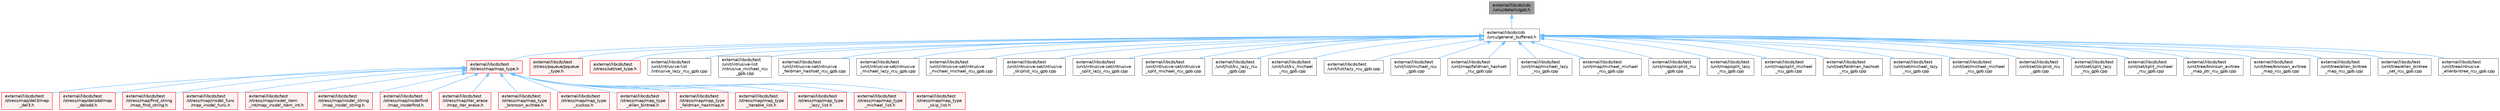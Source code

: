 digraph "external/libcds/cds/urcu/details/gpb.h"
{
 // LATEX_PDF_SIZE
  bgcolor="transparent";
  edge [fontname=Helvetica,fontsize=10,labelfontname=Helvetica,labelfontsize=10];
  node [fontname=Helvetica,fontsize=10,shape=box,height=0.2,width=0.4];
  Node1 [id="Node000001",label="external/libcds/cds\l/urcu/details/gpb.h",height=0.2,width=0.4,color="gray40", fillcolor="grey60", style="filled", fontcolor="black",tooltip=" "];
  Node1 -> Node2 [id="edge1_Node000001_Node000002",dir="back",color="steelblue1",style="solid",tooltip=" "];
  Node2 [id="Node000002",label="external/libcds/cds\l/urcu/general_buffered.h",height=0.2,width=0.4,color="grey40", fillcolor="white", style="filled",URL="$general__buffered_8h.html",tooltip=" "];
  Node2 -> Node3 [id="edge2_Node000002_Node000003",dir="back",color="steelblue1",style="solid",tooltip=" "];
  Node3 [id="Node000003",label="external/libcds/test\l/stress/map/map_type.h",height=0.2,width=0.4,color="red", fillcolor="#FFF0F0", style="filled",URL="$map__type_8h.html",tooltip=" "];
  Node3 -> Node4 [id="edge3_Node000003_Node000004",dir="back",color="steelblue1",style="solid",tooltip=" "];
  Node4 [id="Node000004",label="external/libcds/test\l/stress/map/del3/map\l_del3.h",height=0.2,width=0.4,color="red", fillcolor="#FFF0F0", style="filled",URL="$map__del3_8h.html",tooltip=" "];
  Node3 -> Node13 [id="edge4_Node000003_Node000013",dir="back",color="steelblue1",style="solid",tooltip=" "];
  Node13 [id="Node000013",label="external/libcds/test\l/stress/map/delodd/map\l_delodd.h",height=0.2,width=0.4,color="red", fillcolor="#FFF0F0", style="filled",URL="$map__delodd_8h.html",tooltip=" "];
  Node3 -> Node22 [id="edge5_Node000003_Node000022",dir="back",color="steelblue1",style="solid",tooltip=" "];
  Node22 [id="Node000022",label="external/libcds/test\l/stress/map/find_string\l/map_find_string.h",height=0.2,width=0.4,color="red", fillcolor="#FFF0F0", style="filled",URL="$map__find__string_8h.html",tooltip=" "];
  Node3 -> Node33 [id="edge6_Node000003_Node000033",dir="back",color="steelblue1",style="solid",tooltip=" "];
  Node33 [id="Node000033",label="external/libcds/test\l/stress/map/insdel_func\l/map_insdel_func.h",height=0.2,width=0.4,color="red", fillcolor="#FFF0F0", style="filled",URL="$map__insdel__func_8h.html",tooltip=" "];
  Node3 -> Node43 [id="edge7_Node000003_Node000043",dir="back",color="steelblue1",style="solid",tooltip=" "];
  Node43 [id="Node000043",label="external/libcds/test\l/stress/map/insdel_item\l_int/map_insdel_item_int.h",height=0.2,width=0.4,color="red", fillcolor="#FFF0F0", style="filled",URL="$map__insdel__item__int_8h.html",tooltip=" "];
  Node3 -> Node53 [id="edge8_Node000003_Node000053",dir="back",color="steelblue1",style="solid",tooltip=" "];
  Node53 [id="Node000053",label="external/libcds/test\l/stress/map/insdel_string\l/map_insdel_string.h",height=0.2,width=0.4,color="red", fillcolor="#FFF0F0", style="filled",URL="$map__insdel__string_8h.html",tooltip=" "];
  Node3 -> Node64 [id="edge9_Node000003_Node000064",dir="back",color="steelblue1",style="solid",tooltip=" "];
  Node64 [id="Node000064",label="external/libcds/test\l/stress/map/insdelfind\l/map_insdelfind.h",height=0.2,width=0.4,color="red", fillcolor="#FFF0F0", style="filled",URL="$map__insdelfind_8h.html",tooltip=" "];
  Node3 -> Node80 [id="edge10_Node000003_Node000080",dir="back",color="steelblue1",style="solid",tooltip=" "];
  Node80 [id="Node000080",label="external/libcds/test\l/stress/map/iter_erase\l/map_iter_erase.h",height=0.2,width=0.4,color="red", fillcolor="#FFF0F0", style="filled",URL="$map__iter__erase_8h.html",tooltip=" "];
  Node3 -> Node85 [id="edge11_Node000003_Node000085",dir="back",color="steelblue1",style="solid",tooltip=" "];
  Node85 [id="Node000085",label="external/libcds/test\l/stress/map/map_type\l_bronson_avltree.h",height=0.2,width=0.4,color="red", fillcolor="#FFF0F0", style="filled",URL="$map__type__bronson__avltree_8h.html",tooltip=" "];
  Node3 -> Node87 [id="edge12_Node000003_Node000087",dir="back",color="steelblue1",style="solid",tooltip=" "];
  Node87 [id="Node000087",label="external/libcds/test\l/stress/map/map_type\l_cuckoo.h",height=0.2,width=0.4,color="red", fillcolor="#FFF0F0", style="filled",URL="$map__type__cuckoo_8h.html",tooltip=" "];
  Node3 -> Node88 [id="edge13_Node000003_Node000088",dir="back",color="steelblue1",style="solid",tooltip=" "];
  Node88 [id="Node000088",label="external/libcds/test\l/stress/map/map_type\l_ellen_bintree.h",height=0.2,width=0.4,color="red", fillcolor="#FFF0F0", style="filled",URL="$map__type__ellen__bintree_8h.html",tooltip=" "];
  Node3 -> Node90 [id="edge14_Node000003_Node000090",dir="back",color="steelblue1",style="solid",tooltip=" "];
  Node90 [id="Node000090",label="external/libcds/test\l/stress/map/map_type\l_feldman_hashmap.h",height=0.2,width=0.4,color="red", fillcolor="#FFF0F0", style="filled",URL="$map__type__feldman__hashmap_8h.html",tooltip=" "];
  Node3 -> Node91 [id="edge15_Node000003_Node000091",dir="back",color="steelblue1",style="solid",tooltip=" "];
  Node91 [id="Node000091",label="external/libcds/test\l/stress/map/map_type\l_iterable_list.h",height=0.2,width=0.4,color="red", fillcolor="#FFF0F0", style="filled",URL="$map__type__iterable__list_8h.html",tooltip=" "];
  Node3 -> Node93 [id="edge16_Node000003_Node000093",dir="back",color="steelblue1",style="solid",tooltip=" "];
  Node93 [id="Node000093",label="external/libcds/test\l/stress/map/map_type\l_lazy_list.h",height=0.2,width=0.4,color="red", fillcolor="#FFF0F0", style="filled",URL="$map__type__lazy__list_8h.html",tooltip=" "];
  Node3 -> Node94 [id="edge17_Node000003_Node000094",dir="back",color="steelblue1",style="solid",tooltip=" "];
  Node94 [id="Node000094",label="external/libcds/test\l/stress/map/map_type\l_michael_list.h",height=0.2,width=0.4,color="red", fillcolor="#FFF0F0", style="filled",URL="$map__type__michael__list_8h.html",tooltip=" "];
  Node3 -> Node95 [id="edge18_Node000003_Node000095",dir="back",color="steelblue1",style="solid",tooltip=" "];
  Node95 [id="Node000095",label="external/libcds/test\l/stress/map/map_type\l_skip_list.h",height=0.2,width=0.4,color="red", fillcolor="#FFF0F0", style="filled",URL="$map__type__skip__list_8h.html",tooltip=" "];
  Node2 -> Node102 [id="edge19_Node000002_Node000102",dir="back",color="steelblue1",style="solid",tooltip=" "];
  Node102 [id="Node000102",label="external/libcds/test\l/stress/pqueue/pqueue\l_type.h",height=0.2,width=0.4,color="red", fillcolor="#FFF0F0", style="filled",URL="$pqueue__type_8h.html",tooltip=" "];
  Node2 -> Node106 [id="edge20_Node000002_Node000106",dir="back",color="steelblue1",style="solid",tooltip=" "];
  Node106 [id="Node000106",label="external/libcds/test\l/stress/set/set_type.h",height=0.2,width=0.4,color="red", fillcolor="#FFF0F0", style="filled",URL="$set__type_8h.html",tooltip=" "];
  Node2 -> Node178 [id="edge21_Node000002_Node000178",dir="back",color="steelblue1",style="solid",tooltip=" "];
  Node178 [id="Node000178",label="external/libcds/test\l/unit/intrusive-list\l/intrusive_lazy_rcu_gpb.cpp",height=0.2,width=0.4,color="grey40", fillcolor="white", style="filled",URL="$intrusive__lazy__rcu__gpb_8cpp.html",tooltip=" "];
  Node2 -> Node179 [id="edge22_Node000002_Node000179",dir="back",color="steelblue1",style="solid",tooltip=" "];
  Node179 [id="Node000179",label="external/libcds/test\l/unit/intrusive-list\l/intrusive_michael_rcu\l_gpb.cpp",height=0.2,width=0.4,color="grey40", fillcolor="white", style="filled",URL="$intrusive__michael__rcu__gpb_8cpp.html",tooltip=" "];
  Node2 -> Node180 [id="edge23_Node000002_Node000180",dir="back",color="steelblue1",style="solid",tooltip=" "];
  Node180 [id="Node000180",label="external/libcds/test\l/unit/intrusive-set/intrusive\l_feldman_hashset_rcu_gpb.cpp",height=0.2,width=0.4,color="grey40", fillcolor="white", style="filled",URL="$intrusive__feldman__hashset__rcu__gpb_8cpp.html",tooltip=" "];
  Node2 -> Node181 [id="edge24_Node000002_Node000181",dir="back",color="steelblue1",style="solid",tooltip=" "];
  Node181 [id="Node000181",label="external/libcds/test\l/unit/intrusive-set/intrusive\l_michael_lazy_rcu_gpb.cpp",height=0.2,width=0.4,color="grey40", fillcolor="white", style="filled",URL="$intrusive__michael__lazy__rcu__gpb_8cpp.html",tooltip=" "];
  Node2 -> Node182 [id="edge25_Node000002_Node000182",dir="back",color="steelblue1",style="solid",tooltip=" "];
  Node182 [id="Node000182",label="external/libcds/test\l/unit/intrusive-set/intrusive\l_michael_michael_rcu_gpb.cpp",height=0.2,width=0.4,color="grey40", fillcolor="white", style="filled",URL="$intrusive__michael__michael__rcu__gpb_8cpp.html",tooltip=" "];
  Node2 -> Node183 [id="edge26_Node000002_Node000183",dir="back",color="steelblue1",style="solid",tooltip=" "];
  Node183 [id="Node000183",label="external/libcds/test\l/unit/intrusive-set/intrusive\l_skiplist_rcu_gpb.cpp",height=0.2,width=0.4,color="grey40", fillcolor="white", style="filled",URL="$intrusive__skiplist__rcu__gpb_8cpp.html",tooltip=" "];
  Node2 -> Node184 [id="edge27_Node000002_Node000184",dir="back",color="steelblue1",style="solid",tooltip=" "];
  Node184 [id="Node000184",label="external/libcds/test\l/unit/intrusive-set/intrusive\l_split_lazy_rcu_gpb.cpp",height=0.2,width=0.4,color="grey40", fillcolor="white", style="filled",URL="$intrusive__split__lazy__rcu__gpb_8cpp.html",tooltip=" "];
  Node2 -> Node185 [id="edge28_Node000002_Node000185",dir="back",color="steelblue1",style="solid",tooltip=" "];
  Node185 [id="Node000185",label="external/libcds/test\l/unit/intrusive-set/intrusive\l_split_michael_rcu_gpb.cpp",height=0.2,width=0.4,color="grey40", fillcolor="white", style="filled",URL="$intrusive__split__michael__rcu__gpb_8cpp.html",tooltip=" "];
  Node2 -> Node186 [id="edge29_Node000002_Node000186",dir="back",color="steelblue1",style="solid",tooltip=" "];
  Node186 [id="Node000186",label="external/libcds/test\l/unit/list/kv_lazy_rcu\l_gpb.cpp",height=0.2,width=0.4,color="grey40", fillcolor="white", style="filled",URL="$kv__lazy__rcu__gpb_8cpp.html",tooltip=" "];
  Node2 -> Node187 [id="edge30_Node000002_Node000187",dir="back",color="steelblue1",style="solid",tooltip=" "];
  Node187 [id="Node000187",label="external/libcds/test\l/unit/list/kv_michael\l_rcu_gpb.cpp",height=0.2,width=0.4,color="grey40", fillcolor="white", style="filled",URL="$kv__michael__rcu__gpb_8cpp.html",tooltip=" "];
  Node2 -> Node188 [id="edge31_Node000002_Node000188",dir="back",color="steelblue1",style="solid",tooltip=" "];
  Node188 [id="Node000188",label="external/libcds/test\l/unit/list/lazy_rcu_gpb.cpp",height=0.2,width=0.4,color="grey40", fillcolor="white", style="filled",URL="$lazy__rcu__gpb_8cpp.html",tooltip=" "];
  Node2 -> Node189 [id="edge32_Node000002_Node000189",dir="back",color="steelblue1",style="solid",tooltip=" "];
  Node189 [id="Node000189",label="external/libcds/test\l/unit/list/michael_rcu\l_gpb.cpp",height=0.2,width=0.4,color="grey40", fillcolor="white", style="filled",URL="$michael__rcu__gpb_8cpp.html",tooltip=" "];
  Node2 -> Node190 [id="edge33_Node000002_Node000190",dir="back",color="steelblue1",style="solid",tooltip=" "];
  Node190 [id="Node000190",label="external/libcds/test\l/unit/map/feldman_hashset\l_rcu_gpb.cpp",height=0.2,width=0.4,color="grey40", fillcolor="white", style="filled",URL="$map_2feldman__hashset__rcu__gpb_8cpp.html",tooltip=" "];
  Node2 -> Node191 [id="edge34_Node000002_Node000191",dir="back",color="steelblue1",style="solid",tooltip=" "];
  Node191 [id="Node000191",label="external/libcds/test\l/unit/map/michael_lazy\l_rcu_gpb.cpp",height=0.2,width=0.4,color="grey40", fillcolor="white", style="filled",URL="$map_2michael__lazy__rcu__gpb_8cpp.html",tooltip=" "];
  Node2 -> Node192 [id="edge35_Node000002_Node000192",dir="back",color="steelblue1",style="solid",tooltip=" "];
  Node192 [id="Node000192",label="external/libcds/test\l/unit/map/michael_michael\l_rcu_gpb.cpp",height=0.2,width=0.4,color="grey40", fillcolor="white", style="filled",URL="$map_2michael__michael__rcu__gpb_8cpp.html",tooltip=" "];
  Node2 -> Node193 [id="edge36_Node000002_Node000193",dir="back",color="steelblue1",style="solid",tooltip=" "];
  Node193 [id="Node000193",label="external/libcds/test\l/unit/map/skiplist_rcu\l_gpb.cpp",height=0.2,width=0.4,color="grey40", fillcolor="white", style="filled",URL="$map_2skiplist__rcu__gpb_8cpp.html",tooltip=" "];
  Node2 -> Node194 [id="edge37_Node000002_Node000194",dir="back",color="steelblue1",style="solid",tooltip=" "];
  Node194 [id="Node000194",label="external/libcds/test\l/unit/map/split_lazy\l_rcu_gpb.cpp",height=0.2,width=0.4,color="grey40", fillcolor="white", style="filled",URL="$map_2split__lazy__rcu__gpb_8cpp.html",tooltip=" "];
  Node2 -> Node195 [id="edge38_Node000002_Node000195",dir="back",color="steelblue1",style="solid",tooltip=" "];
  Node195 [id="Node000195",label="external/libcds/test\l/unit/map/split_michael\l_rcu_gpb.cpp",height=0.2,width=0.4,color="grey40", fillcolor="white", style="filled",URL="$map_2split__michael__rcu__gpb_8cpp.html",tooltip=" "];
  Node2 -> Node196 [id="edge39_Node000002_Node000196",dir="back",color="steelblue1",style="solid",tooltip=" "];
  Node196 [id="Node000196",label="external/libcds/test\l/unit/set/feldman_hashset\l_rcu_gpb.cpp",height=0.2,width=0.4,color="grey40", fillcolor="white", style="filled",URL="$set_2feldman__hashset__rcu__gpb_8cpp.html",tooltip=" "];
  Node2 -> Node197 [id="edge40_Node000002_Node000197",dir="back",color="steelblue1",style="solid",tooltip=" "];
  Node197 [id="Node000197",label="external/libcds/test\l/unit/set/michael_lazy\l_rcu_gpb.cpp",height=0.2,width=0.4,color="grey40", fillcolor="white", style="filled",URL="$set_2michael__lazy__rcu__gpb_8cpp.html",tooltip=" "];
  Node2 -> Node198 [id="edge41_Node000002_Node000198",dir="back",color="steelblue1",style="solid",tooltip=" "];
  Node198 [id="Node000198",label="external/libcds/test\l/unit/set/michael_michael\l_rcu_gpb.cpp",height=0.2,width=0.4,color="grey40", fillcolor="white", style="filled",URL="$set_2michael__michael__rcu__gpb_8cpp.html",tooltip=" "];
  Node2 -> Node199 [id="edge42_Node000002_Node000199",dir="back",color="steelblue1",style="solid",tooltip=" "];
  Node199 [id="Node000199",label="external/libcds/test\l/unit/set/skiplist_rcu\l_gpb.cpp",height=0.2,width=0.4,color="grey40", fillcolor="white", style="filled",URL="$set_2skiplist__rcu__gpb_8cpp.html",tooltip=" "];
  Node2 -> Node200 [id="edge43_Node000002_Node000200",dir="back",color="steelblue1",style="solid",tooltip=" "];
  Node200 [id="Node000200",label="external/libcds/test\l/unit/set/split_lazy\l_rcu_gpb.cpp",height=0.2,width=0.4,color="grey40", fillcolor="white", style="filled",URL="$set_2split__lazy__rcu__gpb_8cpp.html",tooltip=" "];
  Node2 -> Node201 [id="edge44_Node000002_Node000201",dir="back",color="steelblue1",style="solid",tooltip=" "];
  Node201 [id="Node000201",label="external/libcds/test\l/unit/set/split_michael\l_rcu_gpb.cpp",height=0.2,width=0.4,color="grey40", fillcolor="white", style="filled",URL="$set_2split__michael__rcu__gpb_8cpp.html",tooltip=" "];
  Node2 -> Node202 [id="edge45_Node000002_Node000202",dir="back",color="steelblue1",style="solid",tooltip=" "];
  Node202 [id="Node000202",label="external/libcds/test\l/unit/tree/bronson_avltree\l_map_ptr_rcu_gpb.cpp",height=0.2,width=0.4,color="grey40", fillcolor="white", style="filled",URL="$bronson__avltree__map__ptr__rcu__gpb_8cpp.html",tooltip=" "];
  Node2 -> Node203 [id="edge46_Node000002_Node000203",dir="back",color="steelblue1",style="solid",tooltip=" "];
  Node203 [id="Node000203",label="external/libcds/test\l/unit/tree/bronson_avltree\l_map_rcu_gpb.cpp",height=0.2,width=0.4,color="grey40", fillcolor="white", style="filled",URL="$bronson__avltree__map__rcu__gpb_8cpp.html",tooltip=" "];
  Node2 -> Node204 [id="edge47_Node000002_Node000204",dir="back",color="steelblue1",style="solid",tooltip=" "];
  Node204 [id="Node000204",label="external/libcds/test\l/unit/tree/ellen_bintree\l_map_rcu_gpb.cpp",height=0.2,width=0.4,color="grey40", fillcolor="white", style="filled",URL="$ellen__bintree__map__rcu__gpb_8cpp.html",tooltip=" "];
  Node2 -> Node205 [id="edge48_Node000002_Node000205",dir="back",color="steelblue1",style="solid",tooltip=" "];
  Node205 [id="Node000205",label="external/libcds/test\l/unit/tree/ellen_bintree\l_set_rcu_gpb.cpp",height=0.2,width=0.4,color="grey40", fillcolor="white", style="filled",URL="$ellen__bintree__set__rcu__gpb_8cpp.html",tooltip=" "];
  Node2 -> Node206 [id="edge49_Node000002_Node000206",dir="back",color="steelblue1",style="solid",tooltip=" "];
  Node206 [id="Node000206",label="external/libcds/test\l/unit/tree/intrusive\l_ellenbintree_rcu_gpb.cpp",height=0.2,width=0.4,color="grey40", fillcolor="white", style="filled",URL="$intrusive__ellenbintree__rcu__gpb_8cpp.html",tooltip=" "];
}
